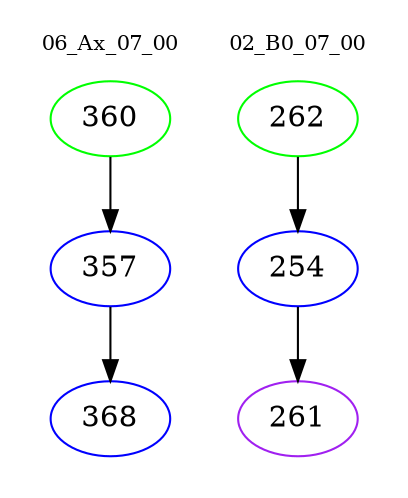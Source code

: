 digraph{
subgraph cluster_0 {
color = white
label = "06_Ax_07_00";
fontsize=10;
T0_360 [label="360", color="green"]
T0_360 -> T0_357 [color="black"]
T0_357 [label="357", color="blue"]
T0_357 -> T0_368 [color="black"]
T0_368 [label="368", color="blue"]
}
subgraph cluster_1 {
color = white
label = "02_B0_07_00";
fontsize=10;
T1_262 [label="262", color="green"]
T1_262 -> T1_254 [color="black"]
T1_254 [label="254", color="blue"]
T1_254 -> T1_261 [color="black"]
T1_261 [label="261", color="purple"]
}
}

